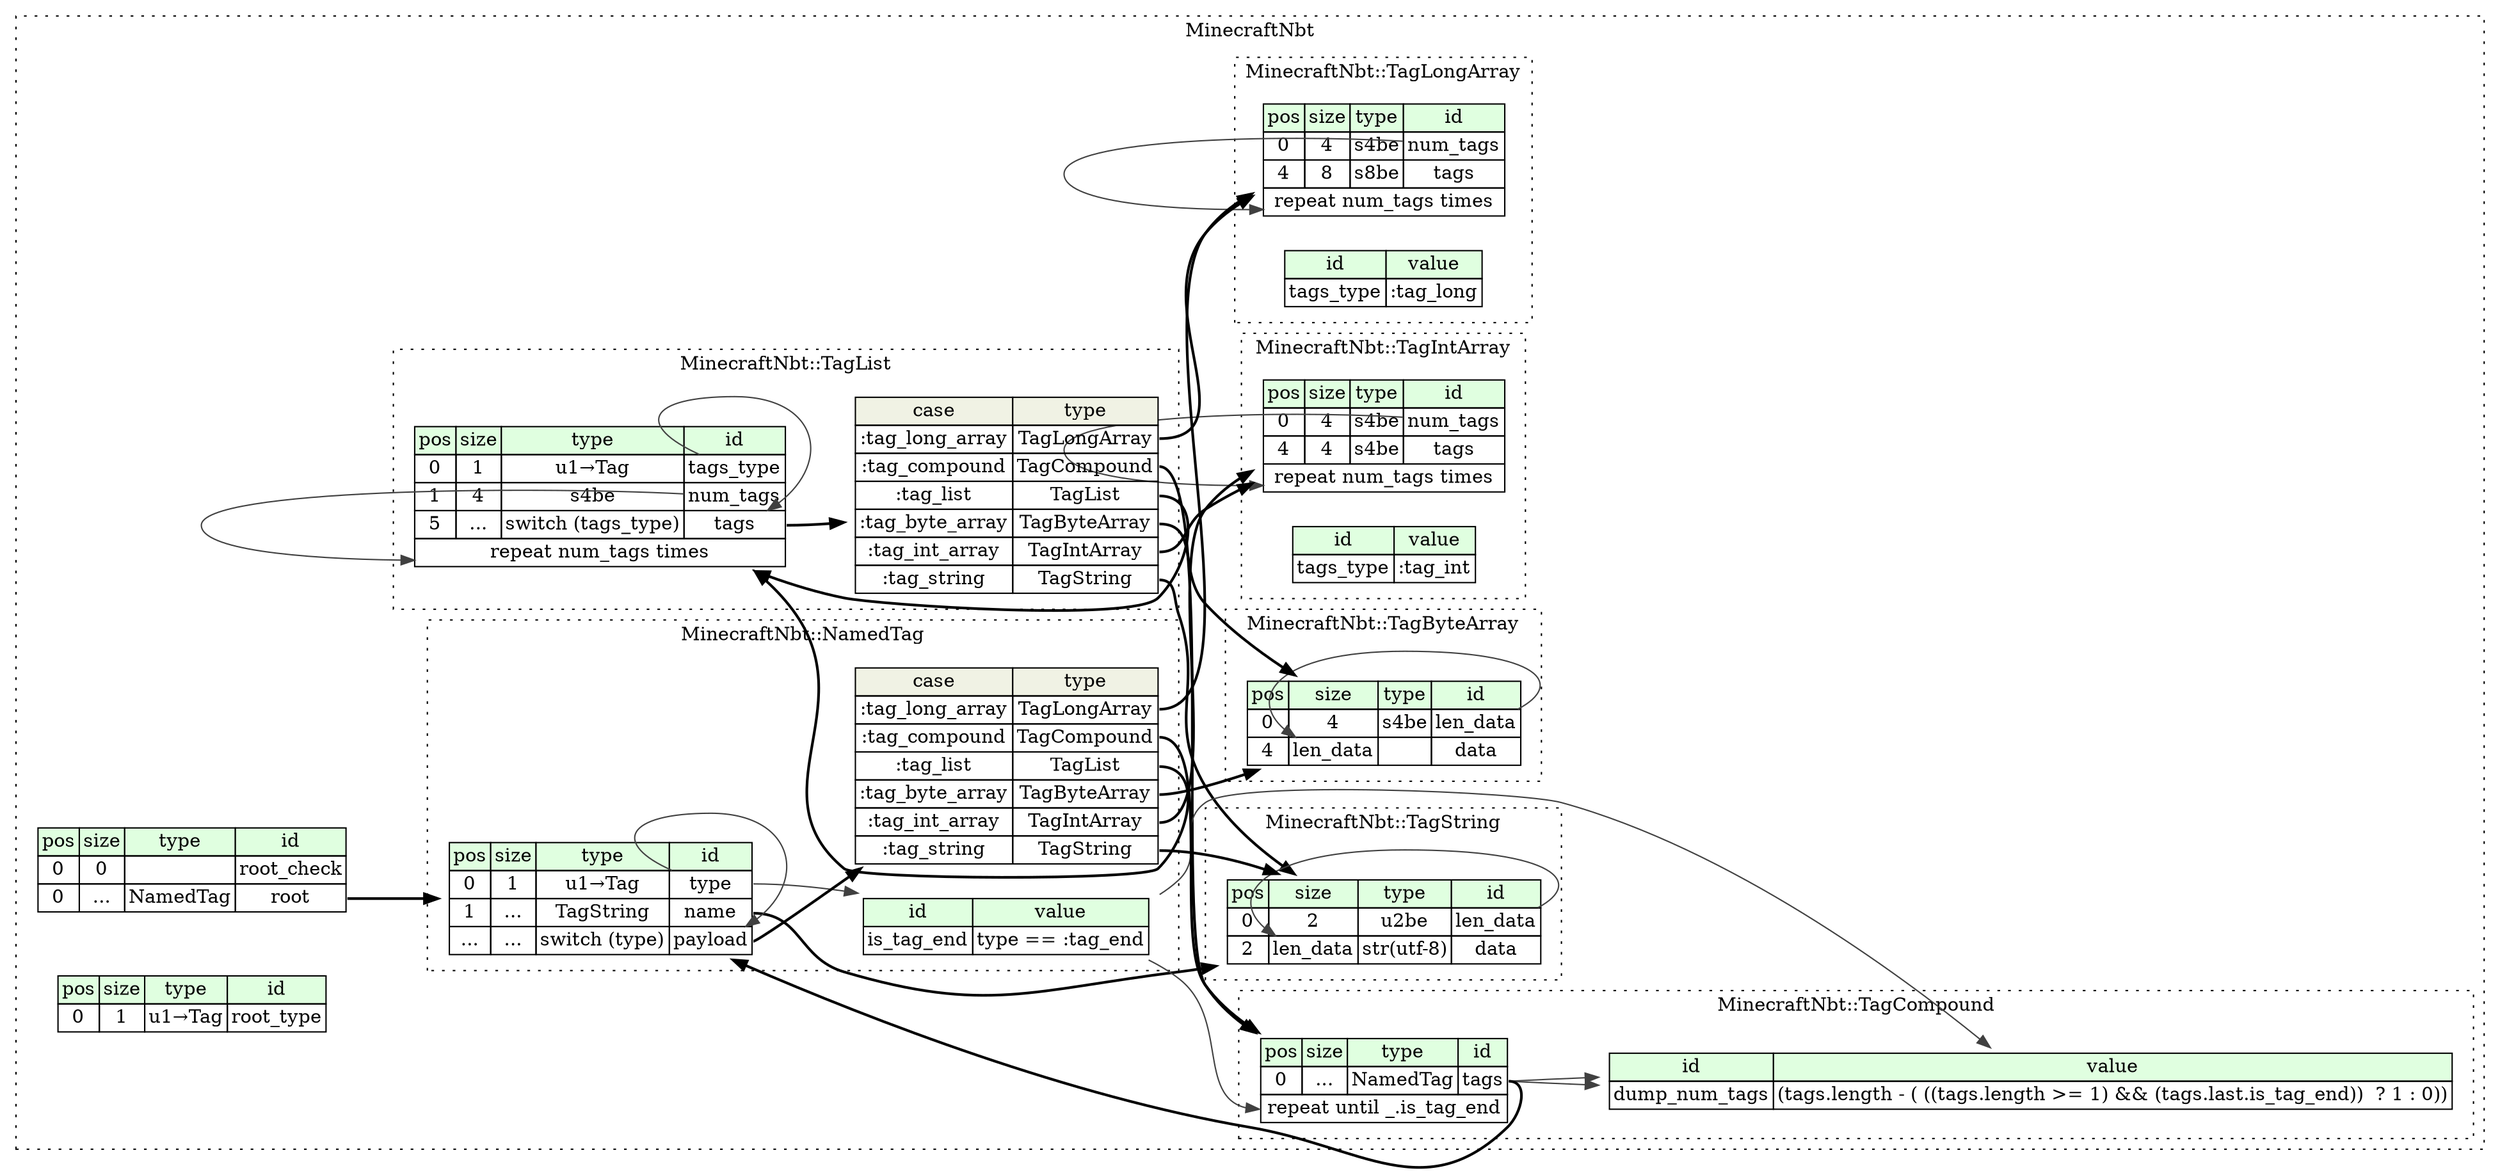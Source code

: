 digraph {
	rankdir=LR;
	node [shape=plaintext];
	subgraph cluster__minecraft_nbt {
		label="MinecraftNbt";
		graph[style=dotted];

		minecraft_nbt__seq [label=<<TABLE BORDER="0" CELLBORDER="1" CELLSPACING="0">
			<TR><TD BGCOLOR="#E0FFE0">pos</TD><TD BGCOLOR="#E0FFE0">size</TD><TD BGCOLOR="#E0FFE0">type</TD><TD BGCOLOR="#E0FFE0">id</TD></TR>
			<TR><TD PORT="root_check_pos">0</TD><TD PORT="root_check_size">0</TD><TD></TD><TD PORT="root_check_type">root_check</TD></TR>
			<TR><TD PORT="root_pos">0</TD><TD PORT="root_size">...</TD><TD>NamedTag</TD><TD PORT="root_type">root</TD></TR>
		</TABLE>>];
		minecraft_nbt__inst__root_type [label=<<TABLE BORDER="0" CELLBORDER="1" CELLSPACING="0">
			<TR><TD BGCOLOR="#E0FFE0">pos</TD><TD BGCOLOR="#E0FFE0">size</TD><TD BGCOLOR="#E0FFE0">type</TD><TD BGCOLOR="#E0FFE0">id</TD></TR>
			<TR><TD PORT="root_type_pos">0</TD><TD PORT="root_type_size">1</TD><TD>u1→Tag</TD><TD PORT="root_type_type">root_type</TD></TR>
		</TABLE>>];
		subgraph cluster__tag_long_array {
			label="MinecraftNbt::TagLongArray";
			graph[style=dotted];

			tag_long_array__seq [label=<<TABLE BORDER="0" CELLBORDER="1" CELLSPACING="0">
				<TR><TD BGCOLOR="#E0FFE0">pos</TD><TD BGCOLOR="#E0FFE0">size</TD><TD BGCOLOR="#E0FFE0">type</TD><TD BGCOLOR="#E0FFE0">id</TD></TR>
				<TR><TD PORT="num_tags_pos">0</TD><TD PORT="num_tags_size">4</TD><TD>s4be</TD><TD PORT="num_tags_type">num_tags</TD></TR>
				<TR><TD PORT="tags_pos">4</TD><TD PORT="tags_size">8</TD><TD>s8be</TD><TD PORT="tags_type">tags</TD></TR>
				<TR><TD COLSPAN="4" PORT="tags__repeat">repeat num_tags times</TD></TR>
			</TABLE>>];
			tag_long_array__inst__tags_type [label=<<TABLE BORDER="0" CELLBORDER="1" CELLSPACING="0">
				<TR><TD BGCOLOR="#E0FFE0">id</TD><TD BGCOLOR="#E0FFE0">value</TD></TR>
				<TR><TD>tags_type</TD><TD>:tag_long</TD></TR>
			</TABLE>>];
		}
		subgraph cluster__tag_byte_array {
			label="MinecraftNbt::TagByteArray";
			graph[style=dotted];

			tag_byte_array__seq [label=<<TABLE BORDER="0" CELLBORDER="1" CELLSPACING="0">
				<TR><TD BGCOLOR="#E0FFE0">pos</TD><TD BGCOLOR="#E0FFE0">size</TD><TD BGCOLOR="#E0FFE0">type</TD><TD BGCOLOR="#E0FFE0">id</TD></TR>
				<TR><TD PORT="len_data_pos">0</TD><TD PORT="len_data_size">4</TD><TD>s4be</TD><TD PORT="len_data_type">len_data</TD></TR>
				<TR><TD PORT="data_pos">4</TD><TD PORT="data_size">len_data</TD><TD></TD><TD PORT="data_type">data</TD></TR>
			</TABLE>>];
		}
		subgraph cluster__tag_int_array {
			label="MinecraftNbt::TagIntArray";
			graph[style=dotted];

			tag_int_array__seq [label=<<TABLE BORDER="0" CELLBORDER="1" CELLSPACING="0">
				<TR><TD BGCOLOR="#E0FFE0">pos</TD><TD BGCOLOR="#E0FFE0">size</TD><TD BGCOLOR="#E0FFE0">type</TD><TD BGCOLOR="#E0FFE0">id</TD></TR>
				<TR><TD PORT="num_tags_pos">0</TD><TD PORT="num_tags_size">4</TD><TD>s4be</TD><TD PORT="num_tags_type">num_tags</TD></TR>
				<TR><TD PORT="tags_pos">4</TD><TD PORT="tags_size">4</TD><TD>s4be</TD><TD PORT="tags_type">tags</TD></TR>
				<TR><TD COLSPAN="4" PORT="tags__repeat">repeat num_tags times</TD></TR>
			</TABLE>>];
			tag_int_array__inst__tags_type [label=<<TABLE BORDER="0" CELLBORDER="1" CELLSPACING="0">
				<TR><TD BGCOLOR="#E0FFE0">id</TD><TD BGCOLOR="#E0FFE0">value</TD></TR>
				<TR><TD>tags_type</TD><TD>:tag_int</TD></TR>
			</TABLE>>];
		}
		subgraph cluster__tag_list {
			label="MinecraftNbt::TagList";
			graph[style=dotted];

			tag_list__seq [label=<<TABLE BORDER="0" CELLBORDER="1" CELLSPACING="0">
				<TR><TD BGCOLOR="#E0FFE0">pos</TD><TD BGCOLOR="#E0FFE0">size</TD><TD BGCOLOR="#E0FFE0">type</TD><TD BGCOLOR="#E0FFE0">id</TD></TR>
				<TR><TD PORT="tags_type_pos">0</TD><TD PORT="tags_type_size">1</TD><TD>u1→Tag</TD><TD PORT="tags_type_type">tags_type</TD></TR>
				<TR><TD PORT="num_tags_pos">1</TD><TD PORT="num_tags_size">4</TD><TD>s4be</TD><TD PORT="num_tags_type">num_tags</TD></TR>
				<TR><TD PORT="tags_pos">5</TD><TD PORT="tags_size">...</TD><TD>switch (tags_type)</TD><TD PORT="tags_type">tags</TD></TR>
				<TR><TD COLSPAN="4" PORT="tags__repeat">repeat num_tags times</TD></TR>
			</TABLE>>];
tag_list__seq_tags_switch [label=<<TABLE BORDER="0" CELLBORDER="1" CELLSPACING="0">
	<TR><TD BGCOLOR="#F0F2E4">case</TD><TD BGCOLOR="#F0F2E4">type</TD></TR>
	<TR><TD>:tag_long_array</TD><TD PORT="case0">TagLongArray</TD></TR>
	<TR><TD>:tag_compound</TD><TD PORT="case1">TagCompound</TD></TR>
	<TR><TD>:tag_list</TD><TD PORT="case2">TagList</TD></TR>
	<TR><TD>:tag_byte_array</TD><TD PORT="case3">TagByteArray</TD></TR>
	<TR><TD>:tag_int_array</TD><TD PORT="case4">TagIntArray</TD></TR>
	<TR><TD>:tag_string</TD><TD PORT="case5">TagString</TD></TR>
</TABLE>>];
		}
		subgraph cluster__tag_string {
			label="MinecraftNbt::TagString";
			graph[style=dotted];

			tag_string__seq [label=<<TABLE BORDER="0" CELLBORDER="1" CELLSPACING="0">
				<TR><TD BGCOLOR="#E0FFE0">pos</TD><TD BGCOLOR="#E0FFE0">size</TD><TD BGCOLOR="#E0FFE0">type</TD><TD BGCOLOR="#E0FFE0">id</TD></TR>
				<TR><TD PORT="len_data_pos">0</TD><TD PORT="len_data_size">2</TD><TD>u2be</TD><TD PORT="len_data_type">len_data</TD></TR>
				<TR><TD PORT="data_pos">2</TD><TD PORT="data_size">len_data</TD><TD>str(utf-8)</TD><TD PORT="data_type">data</TD></TR>
			</TABLE>>];
		}
		subgraph cluster__tag_compound {
			label="MinecraftNbt::TagCompound";
			graph[style=dotted];

			tag_compound__seq [label=<<TABLE BORDER="0" CELLBORDER="1" CELLSPACING="0">
				<TR><TD BGCOLOR="#E0FFE0">pos</TD><TD BGCOLOR="#E0FFE0">size</TD><TD BGCOLOR="#E0FFE0">type</TD><TD BGCOLOR="#E0FFE0">id</TD></TR>
				<TR><TD PORT="tags_pos">0</TD><TD PORT="tags_size">...</TD><TD>NamedTag</TD><TD PORT="tags_type">tags</TD></TR>
				<TR><TD COLSPAN="4" PORT="tags__repeat">repeat until _.is_tag_end</TD></TR>
			</TABLE>>];
			tag_compound__inst__dump_num_tags [label=<<TABLE BORDER="0" CELLBORDER="1" CELLSPACING="0">
				<TR><TD BGCOLOR="#E0FFE0">id</TD><TD BGCOLOR="#E0FFE0">value</TD></TR>
				<TR><TD>dump_num_tags</TD><TD>(tags.length - ( ((tags.length &gt;= 1) &amp;&amp; (tags.last.is_tag_end))  ? 1 : 0))</TD></TR>
			</TABLE>>];
		}
		subgraph cluster__named_tag {
			label="MinecraftNbt::NamedTag";
			graph[style=dotted];

			named_tag__seq [label=<<TABLE BORDER="0" CELLBORDER="1" CELLSPACING="0">
				<TR><TD BGCOLOR="#E0FFE0">pos</TD><TD BGCOLOR="#E0FFE0">size</TD><TD BGCOLOR="#E0FFE0">type</TD><TD BGCOLOR="#E0FFE0">id</TD></TR>
				<TR><TD PORT="type_pos">0</TD><TD PORT="type_size">1</TD><TD>u1→Tag</TD><TD PORT="type_type">type</TD></TR>
				<TR><TD PORT="name_pos">1</TD><TD PORT="name_size">...</TD><TD>TagString</TD><TD PORT="name_type">name</TD></TR>
				<TR><TD PORT="payload_pos">...</TD><TD PORT="payload_size">...</TD><TD>switch (type)</TD><TD PORT="payload_type">payload</TD></TR>
			</TABLE>>];
			named_tag__inst__is_tag_end [label=<<TABLE BORDER="0" CELLBORDER="1" CELLSPACING="0">
				<TR><TD BGCOLOR="#E0FFE0">id</TD><TD BGCOLOR="#E0FFE0">value</TD></TR>
				<TR><TD>is_tag_end</TD><TD>type == :tag_end</TD></TR>
			</TABLE>>];
named_tag__seq_payload_switch [label=<<TABLE BORDER="0" CELLBORDER="1" CELLSPACING="0">
	<TR><TD BGCOLOR="#F0F2E4">case</TD><TD BGCOLOR="#F0F2E4">type</TD></TR>
	<TR><TD>:tag_long_array</TD><TD PORT="case0">TagLongArray</TD></TR>
	<TR><TD>:tag_compound</TD><TD PORT="case1">TagCompound</TD></TR>
	<TR><TD>:tag_list</TD><TD PORT="case2">TagList</TD></TR>
	<TR><TD>:tag_byte_array</TD><TD PORT="case3">TagByteArray</TD></TR>
	<TR><TD>:tag_int_array</TD><TD PORT="case4">TagIntArray</TD></TR>
	<TR><TD>:tag_string</TD><TD PORT="case5">TagString</TD></TR>
</TABLE>>];
		}
	}
	minecraft_nbt__seq:root_type -> named_tag__seq [style=bold];
	tag_long_array__seq:num_tags_type -> tag_long_array__seq:tags__repeat [color="#404040"];
	tag_byte_array__seq:len_data_type -> tag_byte_array__seq:data_size [color="#404040"];
	tag_int_array__seq:num_tags_type -> tag_int_array__seq:tags__repeat [color="#404040"];
	tag_list__seq:tags_type -> tag_list__seq_tags_switch [style=bold];
	tag_list__seq_tags_switch:case0 -> tag_long_array__seq [style=bold];
	tag_list__seq_tags_switch:case1 -> tag_compound__seq [style=bold];
	tag_list__seq_tags_switch:case2 -> tag_list__seq [style=bold];
	tag_list__seq_tags_switch:case3 -> tag_byte_array__seq [style=bold];
	tag_list__seq_tags_switch:case4 -> tag_int_array__seq [style=bold];
	tag_list__seq_tags_switch:case5 -> tag_string__seq [style=bold];
	tag_list__seq:tags_type_type -> tag_list__seq:tags_type [color="#404040"];
	tag_list__seq:num_tags_type -> tag_list__seq:tags__repeat [color="#404040"];
	tag_string__seq:len_data_type -> tag_string__seq:data_size [color="#404040"];
	tag_compound__seq:tags_type -> named_tag__seq [style=bold];
	named_tag__inst__is_tag_end:is_tag_end_type -> tag_compound__seq:tags__repeat [color="#404040"];
	tag_compound__seq:tags_type -> tag_compound__inst__dump_num_tags [color="#404040"];
	tag_compound__seq:tags_type -> tag_compound__inst__dump_num_tags [color="#404040"];
	named_tag__inst__is_tag_end:is_tag_end_type -> tag_compound__inst__dump_num_tags [color="#404040"];
	named_tag__seq:name_type -> tag_string__seq [style=bold];
	named_tag__seq:payload_type -> named_tag__seq_payload_switch [style=bold];
	named_tag__seq_payload_switch:case0 -> tag_long_array__seq [style=bold];
	named_tag__seq_payload_switch:case1 -> tag_compound__seq [style=bold];
	named_tag__seq_payload_switch:case2 -> tag_list__seq [style=bold];
	named_tag__seq_payload_switch:case3 -> tag_byte_array__seq [style=bold];
	named_tag__seq_payload_switch:case4 -> tag_int_array__seq [style=bold];
	named_tag__seq_payload_switch:case5 -> tag_string__seq [style=bold];
	named_tag__seq:type_type -> named_tag__seq:payload_type [color="#404040"];
	named_tag__seq:type_type -> named_tag__inst__is_tag_end [color="#404040"];
}
